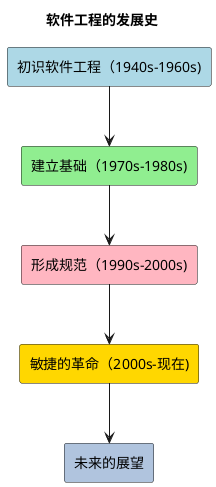 @startuml

title 软件工程的发展史

skinparam monochrome false
skinparam shadowing false
skinparam backgroundColor white

rectangle "初识软件工程（1940s-1960s)" as stage1 #ADD8E6
rectangle "建立基础（1970s-1980s)" as stage2 #90EE90
rectangle "形成规范（1990s-2000s)" as stage3 #FFB6C1
rectangle "敏捷的革命（2000s-现在)" as stage4 #FFD700
rectangle "未来的展望" as future #B0C4DE

stage1 -down-> stage2
stage2 -down-> stage3
stage3 -down-> stage4
stage4 -down-> future

@enduml
